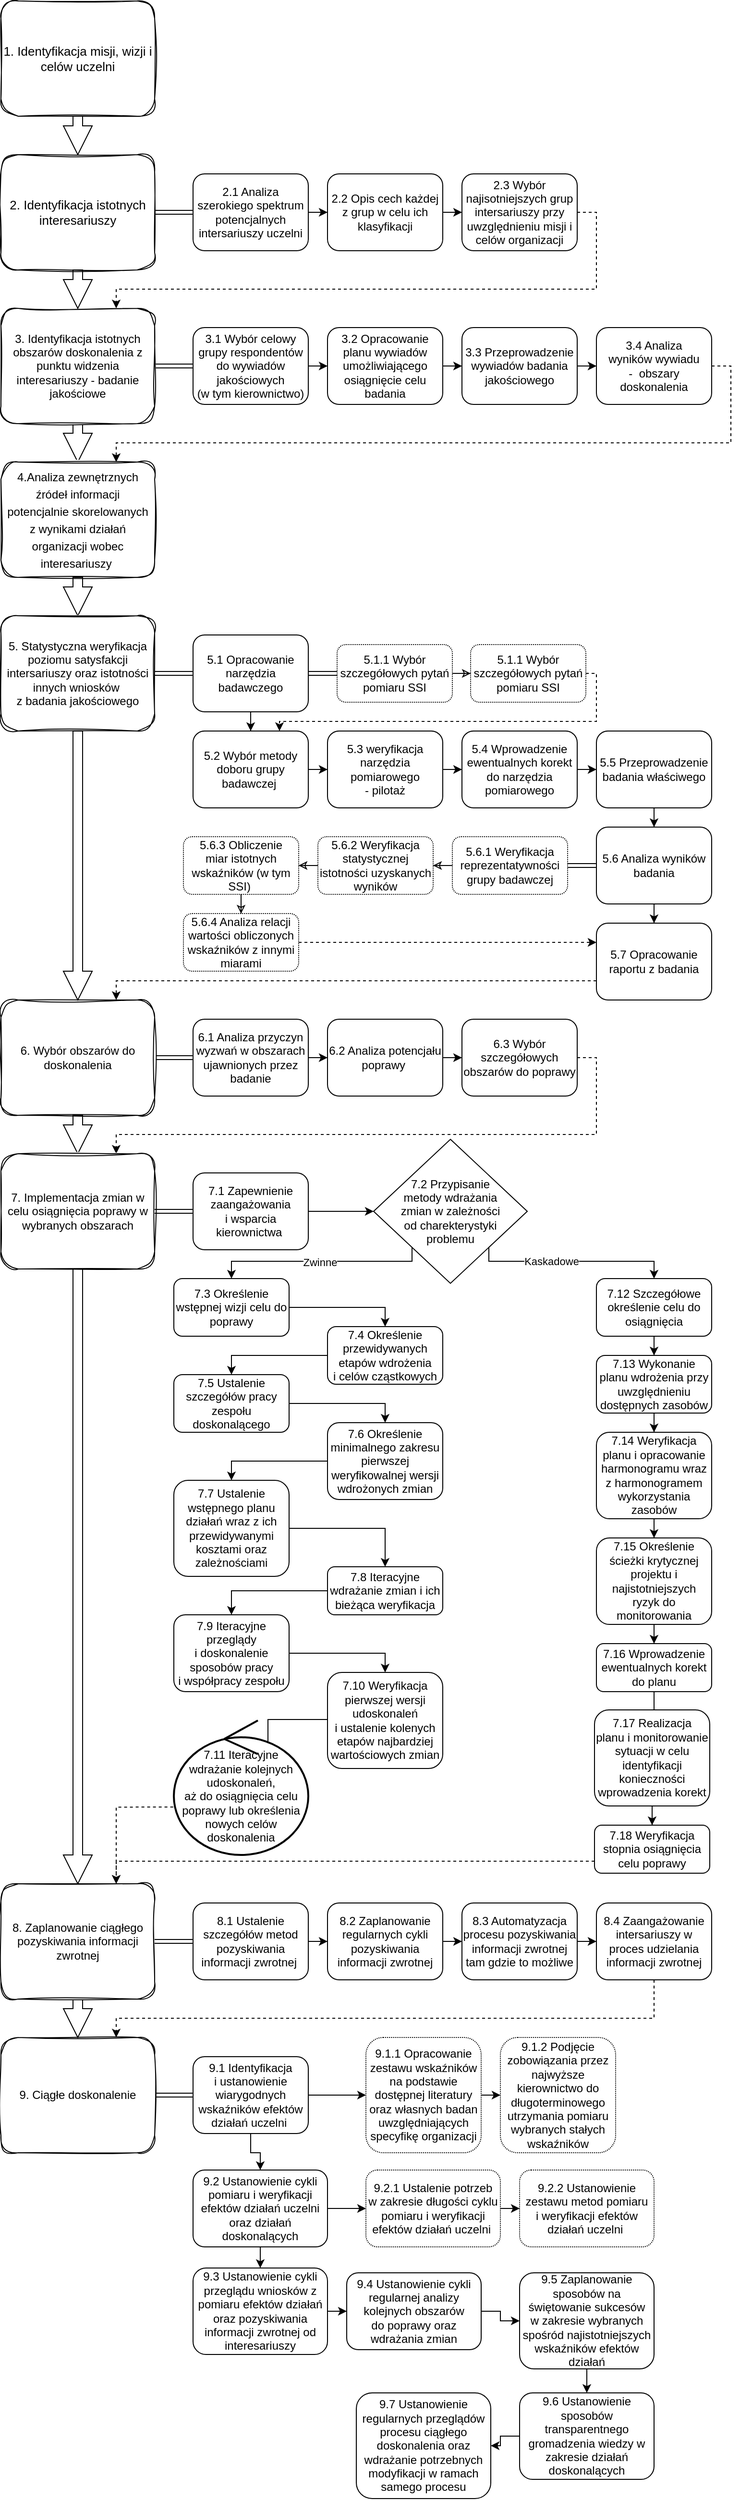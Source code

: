 <mxfile version="24.0.4" type="device">
  <diagram name="Strona-1" id="ZPURoTI-YACidWWffcV0">
    <mxGraphModel dx="1374" dy="859" grid="1" gridSize="10" guides="1" tooltips="1" connect="1" arrows="1" fold="1" page="1" pageScale="1" pageWidth="827" pageHeight="1169" math="0" shadow="0">
      <root>
        <mxCell id="0" />
        <mxCell id="1" parent="0" />
        <mxCell id="SLQnQ5sDmMqCRToJFb2x-1" value="1. Identyfikacja misji, wizji i celów uczelni" style="rounded=1;whiteSpace=wrap;html=1;fontSize=13;sketch=1;curveFitting=1;jiggle=2;" parent="1" vertex="1">
          <mxGeometry x="40" width="160" height="120" as="geometry" />
        </mxCell>
        <mxCell id="lhQeCGYUJxPM1-3rOEWA-21" value="" style="edgeStyle=orthogonalEdgeStyle;rounded=0;orthogonalLoop=1;jettySize=auto;html=1;shape=link;" edge="1" parent="1" source="YzgCYqUCURwKcO3qDLiV-18" target="YzgCYqUCURwKcO3qDLiV-34">
          <mxGeometry relative="1" as="geometry" />
        </mxCell>
        <mxCell id="lhQeCGYUJxPM1-3rOEWA-22" value="" style="edgeStyle=orthogonalEdgeStyle;rounded=0;orthogonalLoop=1;jettySize=auto;html=1;shape=arrow;" edge="1" parent="1" source="YzgCYqUCURwKcO3qDLiV-18" target="YzgCYqUCURwKcO3qDLiV-24">
          <mxGeometry relative="1" as="geometry" />
        </mxCell>
        <mxCell id="YzgCYqUCURwKcO3qDLiV-18" value="&lt;font style=&quot;font-size: 12px;&quot;&gt;6. Wybór obszarów do doskonalenia&lt;/font&gt;" style="rounded=1;whiteSpace=wrap;html=1;sketch=1;curveFitting=1;jiggle=2;" parent="1" vertex="1">
          <mxGeometry x="40" y="1040" width="160" height="120" as="geometry" />
        </mxCell>
        <mxCell id="lhQeCGYUJxPM1-3rOEWA-1" style="edgeStyle=orthogonalEdgeStyle;rounded=0;orthogonalLoop=1;jettySize=auto;html=1;entryX=0;entryY=0.5;entryDx=0;entryDy=0;shape=link;" edge="1" parent="1" source="iZXRrfKID2UvS0r0eVAW-1" target="iZXRrfKID2UvS0r0eVAW-5">
          <mxGeometry relative="1" as="geometry" />
        </mxCell>
        <mxCell id="lhQeCGYUJxPM1-3rOEWA-2" value="" style="edgeStyle=orthogonalEdgeStyle;rounded=0;orthogonalLoop=1;jettySize=auto;html=1;shape=arrow;" edge="1" parent="1" source="iZXRrfKID2UvS0r0eVAW-1" target="iZXRrfKID2UvS0r0eVAW-3">
          <mxGeometry relative="1" as="geometry" />
        </mxCell>
        <mxCell id="iZXRrfKID2UvS0r0eVAW-1" value="&lt;font style=&quot;font-size: 13px;&quot;&gt;2. Identyfikacja istotnych interesariuszy&lt;/font&gt;" style="rounded=1;whiteSpace=wrap;html=1;fontSize=13;sketch=1;curveFitting=1;jiggle=2;" parent="1" vertex="1">
          <mxGeometry x="40" y="160" width="160" height="120" as="geometry" />
        </mxCell>
        <mxCell id="iZXRrfKID2UvS0r0eVAW-9" value="" style="edgeStyle=orthogonalEdgeStyle;rounded=0;orthogonalLoop=1;jettySize=auto;html=1;" parent="1" source="iZXRrfKID2UvS0r0eVAW-2" target="iZXRrfKID2UvS0r0eVAW-8" edge="1">
          <mxGeometry relative="1" as="geometry" />
        </mxCell>
        <mxCell id="lhQeCGYUJxPM1-3rOEWA-11" value="" style="edgeStyle=orthogonalEdgeStyle;rounded=0;orthogonalLoop=1;jettySize=auto;html=1;shape=link;" edge="1" parent="1" source="iZXRrfKID2UvS0r0eVAW-2" target="YzgCYqUCURwKcO3qDLiV-1">
          <mxGeometry relative="1" as="geometry" />
        </mxCell>
        <mxCell id="iZXRrfKID2UvS0r0eVAW-2" value="5.1 Opracowanie narzędzia badawczego" style="rounded=1;whiteSpace=wrap;html=1;" parent="1" vertex="1">
          <mxGeometry x="240" y="660" width="120" height="80" as="geometry" />
        </mxCell>
        <mxCell id="lhQeCGYUJxPM1-3rOEWA-6" value="" style="edgeStyle=orthogonalEdgeStyle;rounded=0;orthogonalLoop=1;jettySize=auto;html=1;shape=arrow;" edge="1" parent="1" source="iZXRrfKID2UvS0r0eVAW-3" target="SLQnQ5sDmMqCRToJFb2x-2">
          <mxGeometry relative="1" as="geometry" />
        </mxCell>
        <mxCell id="lhQeCGYUJxPM1-3rOEWA-7" value="" style="edgeStyle=orthogonalEdgeStyle;rounded=0;orthogonalLoop=1;jettySize=auto;html=1;shape=link;" edge="1" parent="1" source="iZXRrfKID2UvS0r0eVAW-3" target="iZXRrfKID2UvS0r0eVAW-4">
          <mxGeometry relative="1" as="geometry" />
        </mxCell>
        <mxCell id="iZXRrfKID2UvS0r0eVAW-3" value="3. Identyfikacja istotnych obszarów doskonalenia z punktu widzenia interesariuszy - badanie jakościowe" style="rounded=1;whiteSpace=wrap;html=1;sketch=1;curveFitting=1;jiggle=2;" parent="1" vertex="1">
          <mxGeometry x="40" y="320" width="160" height="120" as="geometry" />
        </mxCell>
        <mxCell id="iZXRrfKID2UvS0r0eVAW-13" value="" style="edgeStyle=orthogonalEdgeStyle;rounded=0;orthogonalLoop=1;jettySize=auto;html=1;" parent="1" source="iZXRrfKID2UvS0r0eVAW-4" target="iZXRrfKID2UvS0r0eVAW-12" edge="1">
          <mxGeometry relative="1" as="geometry" />
        </mxCell>
        <mxCell id="iZXRrfKID2UvS0r0eVAW-4" value="3.1 Wybór celowy grupy respondentów do wywiadów jakościowych&lt;br&gt;(w tym kierownictwo)" style="rounded=1;whiteSpace=wrap;html=1;" parent="1" vertex="1">
          <mxGeometry x="240" y="340" width="120" height="80" as="geometry" />
        </mxCell>
        <mxCell id="iZXRrfKID2UvS0r0eVAW-7" value="" style="edgeStyle=orthogonalEdgeStyle;rounded=0;orthogonalLoop=1;jettySize=auto;html=1;" parent="1" source="iZXRrfKID2UvS0r0eVAW-5" target="iZXRrfKID2UvS0r0eVAW-6" edge="1">
          <mxGeometry relative="1" as="geometry" />
        </mxCell>
        <mxCell id="iZXRrfKID2UvS0r0eVAW-5" value="2.1 Analiza szerokiego spektrum potencjalnych intersariuszy uczelni" style="rounded=1;whiteSpace=wrap;html=1;" parent="1" vertex="1">
          <mxGeometry x="240" y="180" width="120" height="80" as="geometry" />
        </mxCell>
        <mxCell id="iZXRrfKID2UvS0r0eVAW-11" value="" style="edgeStyle=orthogonalEdgeStyle;rounded=0;orthogonalLoop=1;jettySize=auto;html=1;" parent="1" source="iZXRrfKID2UvS0r0eVAW-6" target="iZXRrfKID2UvS0r0eVAW-10" edge="1">
          <mxGeometry relative="1" as="geometry" />
        </mxCell>
        <mxCell id="iZXRrfKID2UvS0r0eVAW-6" value="2.2 Opis cech każdej z grup w celu ich klasyfikacji" style="whiteSpace=wrap;html=1;rounded=1;" parent="1" vertex="1">
          <mxGeometry x="380" y="180" width="120" height="80" as="geometry" />
        </mxCell>
        <mxCell id="iZXRrfKID2UvS0r0eVAW-19" value="" style="edgeStyle=orthogonalEdgeStyle;rounded=0;orthogonalLoop=1;jettySize=auto;html=1;" parent="1" source="iZXRrfKID2UvS0r0eVAW-8" target="iZXRrfKID2UvS0r0eVAW-18" edge="1">
          <mxGeometry relative="1" as="geometry" />
        </mxCell>
        <mxCell id="iZXRrfKID2UvS0r0eVAW-8" value="5.2 Wybór metody doboru grupy badawczej&amp;nbsp;" style="whiteSpace=wrap;html=1;rounded=1;" parent="1" vertex="1">
          <mxGeometry x="240" y="760" width="120" height="80" as="geometry" />
        </mxCell>
        <mxCell id="lhQeCGYUJxPM1-3rOEWA-8" style="edgeStyle=orthogonalEdgeStyle;rounded=0;orthogonalLoop=1;jettySize=auto;html=1;exitX=1;exitY=0.5;exitDx=0;exitDy=0;entryX=0.75;entryY=0;entryDx=0;entryDy=0;dashed=1;" edge="1" parent="1" source="iZXRrfKID2UvS0r0eVAW-10" target="iZXRrfKID2UvS0r0eVAW-3">
          <mxGeometry relative="1" as="geometry">
            <Array as="points">
              <mxPoint x="660" y="220" />
              <mxPoint x="660" y="300" />
              <mxPoint x="160" y="300" />
            </Array>
          </mxGeometry>
        </mxCell>
        <mxCell id="iZXRrfKID2UvS0r0eVAW-10" value="2.3 Wybór najisotniejszych grup intersariuszy przy uwzględnieniu misji i celów organizacji" style="whiteSpace=wrap;html=1;rounded=1;" parent="1" vertex="1">
          <mxGeometry x="520" y="180" width="120" height="80" as="geometry" />
        </mxCell>
        <mxCell id="iZXRrfKID2UvS0r0eVAW-15" value="" style="edgeStyle=orthogonalEdgeStyle;rounded=0;orthogonalLoop=1;jettySize=auto;html=1;" parent="1" source="iZXRrfKID2UvS0r0eVAW-12" target="iZXRrfKID2UvS0r0eVAW-14" edge="1">
          <mxGeometry relative="1" as="geometry" />
        </mxCell>
        <mxCell id="iZXRrfKID2UvS0r0eVAW-12" value="3.2 Opracowanie planu wywiadów umożliwiającego osiągnięcie celu badania" style="rounded=1;whiteSpace=wrap;html=1;" parent="1" vertex="1">
          <mxGeometry x="380" y="340" width="120" height="80" as="geometry" />
        </mxCell>
        <mxCell id="iZXRrfKID2UvS0r0eVAW-17" value="" style="edgeStyle=orthogonalEdgeStyle;rounded=0;orthogonalLoop=1;jettySize=auto;html=1;" parent="1" source="iZXRrfKID2UvS0r0eVAW-14" target="iZXRrfKID2UvS0r0eVAW-16" edge="1">
          <mxGeometry relative="1" as="geometry" />
        </mxCell>
        <mxCell id="iZXRrfKID2UvS0r0eVAW-14" value="3.3 Przeprowadzenie wywiadów badania jakościowego" style="rounded=1;whiteSpace=wrap;html=1;" parent="1" vertex="1">
          <mxGeometry x="520" y="340" width="120" height="80" as="geometry" />
        </mxCell>
        <mxCell id="lhQeCGYUJxPM1-3rOEWA-9" style="edgeStyle=orthogonalEdgeStyle;rounded=0;orthogonalLoop=1;jettySize=auto;html=1;exitX=1;exitY=0.5;exitDx=0;exitDy=0;entryX=0.75;entryY=0;entryDx=0;entryDy=0;dashed=1;" edge="1" parent="1" source="iZXRrfKID2UvS0r0eVAW-16" target="SLQnQ5sDmMqCRToJFb2x-2">
          <mxGeometry relative="1" as="geometry">
            <Array as="points">
              <mxPoint x="800" y="380" />
              <mxPoint x="800" y="460" />
              <mxPoint x="160" y="460" />
            </Array>
          </mxGeometry>
        </mxCell>
        <mxCell id="iZXRrfKID2UvS0r0eVAW-16" value="3.4 Analiza &lt;br&gt;wyników wywiadu&lt;br&gt;-&amp;nbsp; obszary doskonalenia" style="rounded=1;whiteSpace=wrap;html=1;" parent="1" vertex="1">
          <mxGeometry x="660" y="340" width="120" height="80" as="geometry" />
        </mxCell>
        <mxCell id="iZXRrfKID2UvS0r0eVAW-21" value="" style="edgeStyle=orthogonalEdgeStyle;rounded=0;orthogonalLoop=1;jettySize=auto;html=1;" parent="1" source="iZXRrfKID2UvS0r0eVAW-18" target="iZXRrfKID2UvS0r0eVAW-20" edge="1">
          <mxGeometry relative="1" as="geometry" />
        </mxCell>
        <mxCell id="iZXRrfKID2UvS0r0eVAW-18" value="5.3 weryfikacja narzędzia pomiarowego&lt;br&gt;- pilotaż" style="whiteSpace=wrap;html=1;rounded=1;" parent="1" vertex="1">
          <mxGeometry x="380" y="760" width="120" height="80" as="geometry" />
        </mxCell>
        <mxCell id="iZXRrfKID2UvS0r0eVAW-23" value="" style="edgeStyle=orthogonalEdgeStyle;rounded=0;orthogonalLoop=1;jettySize=auto;html=1;" parent="1" source="iZXRrfKID2UvS0r0eVAW-20" target="iZXRrfKID2UvS0r0eVAW-22" edge="1">
          <mxGeometry relative="1" as="geometry" />
        </mxCell>
        <mxCell id="iZXRrfKID2UvS0r0eVAW-20" value="5.4 Wprowadzenie ewentualnych korekt do narzędzia pomiarowego" style="whiteSpace=wrap;html=1;rounded=1;" parent="1" vertex="1">
          <mxGeometry x="520" y="760" width="120" height="80" as="geometry" />
        </mxCell>
        <mxCell id="lhQeCGYUJxPM1-3rOEWA-14" value="" style="edgeStyle=orthogonalEdgeStyle;rounded=0;orthogonalLoop=1;jettySize=auto;html=1;" edge="1" parent="1" source="iZXRrfKID2UvS0r0eVAW-22" target="iZXRrfKID2UvS0r0eVAW-26">
          <mxGeometry relative="1" as="geometry" />
        </mxCell>
        <mxCell id="iZXRrfKID2UvS0r0eVAW-22" value="5.5 Przeprowadzenie badania właściwego" style="whiteSpace=wrap;html=1;rounded=1;" parent="1" vertex="1">
          <mxGeometry x="660" y="760" width="120" height="80" as="geometry" />
        </mxCell>
        <mxCell id="lhQeCGYUJxPM1-3rOEWA-15" value="" style="edgeStyle=orthogonalEdgeStyle;rounded=0;orthogonalLoop=1;jettySize=auto;html=1;" edge="1" parent="1" source="iZXRrfKID2UvS0r0eVAW-26" target="YzgCYqUCURwKcO3qDLiV-7">
          <mxGeometry relative="1" as="geometry" />
        </mxCell>
        <mxCell id="lhQeCGYUJxPM1-3rOEWA-20" value="" style="edgeStyle=orthogonalEdgeStyle;rounded=0;orthogonalLoop=1;jettySize=auto;html=1;shape=link;" edge="1" parent="1" source="iZXRrfKID2UvS0r0eVAW-26" target="YzgCYqUCURwKcO3qDLiV-9">
          <mxGeometry relative="1" as="geometry" />
        </mxCell>
        <mxCell id="iZXRrfKID2UvS0r0eVAW-26" value="5.6 Analiza wyników badania" style="whiteSpace=wrap;html=1;rounded=1;" parent="1" vertex="1">
          <mxGeometry x="660" y="860" width="120" height="80" as="geometry" />
        </mxCell>
        <mxCell id="lhQeCGYUJxPM1-3rOEWA-5" value="" style="edgeStyle=orthogonalEdgeStyle;rounded=0;orthogonalLoop=1;jettySize=auto;html=1;shape=arrow;" edge="1" parent="1" source="SLQnQ5sDmMqCRToJFb2x-1" target="iZXRrfKID2UvS0r0eVAW-1">
          <mxGeometry relative="1" as="geometry" />
        </mxCell>
        <mxCell id="lhQeCGYUJxPM1-3rOEWA-10" value="" style="edgeStyle=orthogonalEdgeStyle;rounded=0;orthogonalLoop=1;jettySize=auto;html=1;shape=arrow;" edge="1" parent="1" source="SLQnQ5sDmMqCRToJFb2x-2" target="SLQnQ5sDmMqCRToJFb2x-3">
          <mxGeometry relative="1" as="geometry" />
        </mxCell>
        <mxCell id="SLQnQ5sDmMqCRToJFb2x-2" value="&lt;font style=&quot;font-size: 12px;&quot;&gt;4.&lt;span style=&quot;line-height: 150%; font-family: Arial, sans-serif;&quot;&gt;Analiza zewnętrznych źródeł informacji&lt;br&gt;potencjalnie skorelowanych&lt;br&gt;z wynikami działań organizacji wobec interesariuszy&lt;/span&gt;&amp;nbsp;&lt;/font&gt;" style="rounded=1;whiteSpace=wrap;html=1;sketch=1;curveFitting=1;jiggle=2;" parent="1" vertex="1">
          <mxGeometry x="40" y="480" width="160" height="120" as="geometry" />
        </mxCell>
        <mxCell id="lhQeCGYUJxPM1-3rOEWA-12" value="" style="edgeStyle=orthogonalEdgeStyle;rounded=0;orthogonalLoop=1;jettySize=auto;html=1;shape=link;" edge="1" parent="1" source="SLQnQ5sDmMqCRToJFb2x-3" target="iZXRrfKID2UvS0r0eVAW-2">
          <mxGeometry relative="1" as="geometry" />
        </mxCell>
        <mxCell id="lhQeCGYUJxPM1-3rOEWA-16" style="edgeStyle=orthogonalEdgeStyle;rounded=0;orthogonalLoop=1;jettySize=auto;html=1;entryX=0.5;entryY=0;entryDx=0;entryDy=0;shape=arrow;" edge="1" parent="1" source="SLQnQ5sDmMqCRToJFb2x-3" target="YzgCYqUCURwKcO3qDLiV-18">
          <mxGeometry relative="1" as="geometry" />
        </mxCell>
        <mxCell id="SLQnQ5sDmMqCRToJFb2x-3" value="&lt;font style=&quot;font-size: 12px;&quot;&gt;5. Statystyczna weryfikacja poziomu satysfakcji intersariuszy oraz istotności innych wniosków&amp;nbsp;&lt;br&gt;z badania jakościowego&lt;/font&gt;" style="rounded=1;whiteSpace=wrap;html=1;sketch=1;curveFitting=1;jiggle=2;" parent="1" vertex="1">
          <mxGeometry x="40" y="640" width="160" height="120" as="geometry" />
        </mxCell>
        <mxCell id="YzgCYqUCURwKcO3qDLiV-2" value="" style="edgeStyle=orthogonalEdgeStyle;rounded=0;orthogonalLoop=1;jettySize=auto;html=1;entryX=0;entryY=0.5;entryDx=0;entryDy=0;dashed=1;dashPattern=1 1;endArrow=classic;endFill=0;" parent="1" source="YzgCYqUCURwKcO3qDLiV-1" target="YzgCYqUCURwKcO3qDLiV-3" edge="1">
          <mxGeometry relative="1" as="geometry">
            <mxPoint x="620" y="629" as="targetPoint" />
          </mxGeometry>
        </mxCell>
        <mxCell id="YzgCYqUCURwKcO3qDLiV-1" value="5.1.1 Wybór szczegółowych pytań pomiaru SSI" style="rounded=1;whiteSpace=wrap;html=1;dashed=1;dashPattern=1 1;" parent="1" vertex="1">
          <mxGeometry x="390" y="670" width="120" height="60" as="geometry" />
        </mxCell>
        <mxCell id="lhQeCGYUJxPM1-3rOEWA-13" style="edgeStyle=orthogonalEdgeStyle;rounded=0;orthogonalLoop=1;jettySize=auto;html=1;entryX=0.75;entryY=0;entryDx=0;entryDy=0;dashed=1;" edge="1" parent="1" source="YzgCYqUCURwKcO3qDLiV-3" target="iZXRrfKID2UvS0r0eVAW-8">
          <mxGeometry relative="1" as="geometry">
            <Array as="points">
              <mxPoint x="660" y="700" />
              <mxPoint x="660" y="750" />
              <mxPoint x="330" y="750" />
            </Array>
          </mxGeometry>
        </mxCell>
        <mxCell id="YzgCYqUCURwKcO3qDLiV-3" value="5.1.1 Wybór szczegółowych pytań pomiaru SSI" style="rounded=1;whiteSpace=wrap;html=1;dashed=1;dashPattern=1 1;" parent="1" vertex="1">
          <mxGeometry x="529" y="670" width="120" height="60" as="geometry" />
        </mxCell>
        <mxCell id="lhQeCGYUJxPM1-3rOEWA-17" style="edgeStyle=orthogonalEdgeStyle;rounded=0;orthogonalLoop=1;jettySize=auto;html=1;exitX=0;exitY=0.75;exitDx=0;exitDy=0;dashed=1;entryX=0.75;entryY=0;entryDx=0;entryDy=0;" edge="1" parent="1" source="YzgCYqUCURwKcO3qDLiV-7" target="YzgCYqUCURwKcO3qDLiV-18">
          <mxGeometry relative="1" as="geometry">
            <mxPoint x="150" y="1020" as="targetPoint" />
          </mxGeometry>
        </mxCell>
        <mxCell id="YzgCYqUCURwKcO3qDLiV-7" value="5.7 Opracowanie raportu z badania" style="whiteSpace=wrap;html=1;rounded=1;" parent="1" vertex="1">
          <mxGeometry x="660" y="960" width="120" height="80" as="geometry" />
        </mxCell>
        <mxCell id="YzgCYqUCURwKcO3qDLiV-12" value="" style="edgeStyle=orthogonalEdgeStyle;rounded=0;orthogonalLoop=1;jettySize=auto;html=1;endArrow=classic;endFill=0;" parent="1" source="YzgCYqUCURwKcO3qDLiV-9" target="YzgCYqUCURwKcO3qDLiV-11" edge="1">
          <mxGeometry relative="1" as="geometry" />
        </mxCell>
        <mxCell id="YzgCYqUCURwKcO3qDLiV-9" value="5.6.1 Weryfikacja reprezentatywności grupy badawczej" style="whiteSpace=wrap;html=1;rounded=1;dashed=1;dashPattern=1 1;" parent="1" vertex="1">
          <mxGeometry x="510" y="870" width="120" height="60" as="geometry" />
        </mxCell>
        <mxCell id="YzgCYqUCURwKcO3qDLiV-14" value="" style="edgeStyle=orthogonalEdgeStyle;rounded=0;orthogonalLoop=1;jettySize=auto;html=1;endArrow=classic;endFill=0;" parent="1" source="YzgCYqUCURwKcO3qDLiV-11" target="YzgCYqUCURwKcO3qDLiV-13" edge="1">
          <mxGeometry relative="1" as="geometry" />
        </mxCell>
        <mxCell id="YzgCYqUCURwKcO3qDLiV-11" value="5.6.2 Weryfikacja statystycznej istotności uzyskanych wyników" style="whiteSpace=wrap;html=1;rounded=1;dashed=1;dashPattern=1 1;" parent="1" vertex="1">
          <mxGeometry x="370" y="870" width="120" height="60" as="geometry" />
        </mxCell>
        <mxCell id="YzgCYqUCURwKcO3qDLiV-16" value="" style="edgeStyle=orthogonalEdgeStyle;rounded=0;orthogonalLoop=1;jettySize=auto;html=1;endArrow=classic;endFill=0;" parent="1" source="YzgCYqUCURwKcO3qDLiV-13" target="YzgCYqUCURwKcO3qDLiV-15" edge="1">
          <mxGeometry relative="1" as="geometry" />
        </mxCell>
        <mxCell id="YzgCYqUCURwKcO3qDLiV-13" value="5.6.3 Obliczenie &lt;br&gt;miar istotnych wskaźników (w tym SSI)&amp;nbsp;" style="whiteSpace=wrap;html=1;rounded=1;dashed=1;dashPattern=1 1;" parent="1" vertex="1">
          <mxGeometry x="230" y="870" width="120" height="60" as="geometry" />
        </mxCell>
        <mxCell id="YzgCYqUCURwKcO3qDLiV-17" value="" style="edgeStyle=orthogonalEdgeStyle;rounded=0;orthogonalLoop=1;jettySize=auto;html=1;dashed=1;entryX=0;entryY=0.25;entryDx=0;entryDy=0;" parent="1" source="YzgCYqUCURwKcO3qDLiV-15" target="YzgCYqUCURwKcO3qDLiV-7" edge="1">
          <mxGeometry relative="1" as="geometry" />
        </mxCell>
        <mxCell id="YzgCYqUCURwKcO3qDLiV-15" value="5.6.4 Analiza relacji wartości obliczonych wskaźników z innymi miarami" style="whiteSpace=wrap;html=1;rounded=1;dashed=1;dashPattern=1 1;" parent="1" vertex="1">
          <mxGeometry x="230" y="950" width="120" height="60" as="geometry" />
        </mxCell>
        <mxCell id="YzgCYqUCURwKcO3qDLiV-36" value="" style="edgeStyle=orthogonalEdgeStyle;rounded=0;orthogonalLoop=1;jettySize=auto;html=1;entryX=0.5;entryY=0;entryDx=0;entryDy=0;" parent="1" source="YzgCYqUCURwKcO3qDLiV-19" target="YzgCYqUCURwKcO3qDLiV-35" edge="1">
          <mxGeometry relative="1" as="geometry" />
        </mxCell>
        <mxCell id="YzgCYqUCURwKcO3qDLiV-19" value="7.3 Określenie wstępnej wizji celu do poprawy" style="rounded=1;whiteSpace=wrap;html=1;" parent="1" vertex="1">
          <mxGeometry x="220" y="1330" width="120" height="60" as="geometry" />
        </mxCell>
        <mxCell id="YzgCYqUCURwKcO3qDLiV-23" value="" style="edgeStyle=orthogonalEdgeStyle;rounded=0;orthogonalLoop=1;jettySize=auto;html=1;entryX=0;entryY=0.5;entryDx=0;entryDy=0;" parent="1" source="YzgCYqUCURwKcO3qDLiV-20" target="YzgCYqUCURwKcO3qDLiV-22" edge="1">
          <mxGeometry relative="1" as="geometry" />
        </mxCell>
        <mxCell id="YzgCYqUCURwKcO3qDLiV-20" value="6.2 Analiza potencjału poprawy&amp;nbsp;" style="rounded=1;whiteSpace=wrap;html=1;" parent="1" vertex="1">
          <mxGeometry x="380" y="1060" width="120" height="80" as="geometry" />
        </mxCell>
        <mxCell id="lhQeCGYUJxPM1-3rOEWA-37" style="edgeStyle=orthogonalEdgeStyle;rounded=0;orthogonalLoop=1;jettySize=auto;html=1;exitX=1;exitY=0.5;exitDx=0;exitDy=0;entryX=0.75;entryY=0;entryDx=0;entryDy=0;dashed=1;" edge="1" parent="1" source="YzgCYqUCURwKcO3qDLiV-22" target="YzgCYqUCURwKcO3qDLiV-24">
          <mxGeometry relative="1" as="geometry">
            <Array as="points">
              <mxPoint x="660" y="1100" />
              <mxPoint x="660" y="1180" />
              <mxPoint x="160" y="1180" />
            </Array>
          </mxGeometry>
        </mxCell>
        <mxCell id="YzgCYqUCURwKcO3qDLiV-22" value="6.3 Wybór szczegółowych obszarów do poprawy" style="rounded=1;whiteSpace=wrap;html=1;" parent="1" vertex="1">
          <mxGeometry x="520" y="1060" width="120" height="80" as="geometry" />
        </mxCell>
        <mxCell id="lhQeCGYUJxPM1-3rOEWA-23" value="" style="edgeStyle=orthogonalEdgeStyle;rounded=0;orthogonalLoop=1;jettySize=auto;html=1;shape=link;" edge="1" parent="1" source="YzgCYqUCURwKcO3qDLiV-24" target="YzgCYqUCURwKcO3qDLiV-25">
          <mxGeometry relative="1" as="geometry" />
        </mxCell>
        <mxCell id="lhQeCGYUJxPM1-3rOEWA-28" style="edgeStyle=orthogonalEdgeStyle;rounded=0;orthogonalLoop=1;jettySize=auto;html=1;exitX=0.5;exitY=1;exitDx=0;exitDy=0;entryX=0.5;entryY=0;entryDx=0;entryDy=0;shape=arrow;" edge="1" parent="1" source="YzgCYqUCURwKcO3qDLiV-24" target="YzgCYqUCURwKcO3qDLiV-65">
          <mxGeometry relative="1" as="geometry" />
        </mxCell>
        <mxCell id="YzgCYqUCURwKcO3qDLiV-24" value="7. Implementacja zmian w celu osiągnięcia poprawy w wybranych obszarach" style="rounded=1;whiteSpace=wrap;html=1;sketch=1;curveFitting=1;jiggle=2;" parent="1" vertex="1">
          <mxGeometry x="40" y="1200" width="160" height="120" as="geometry" />
        </mxCell>
        <mxCell id="YzgCYqUCURwKcO3qDLiV-27" value="" style="edgeStyle=orthogonalEdgeStyle;rounded=0;orthogonalLoop=1;jettySize=auto;html=1;entryX=0;entryY=0.5;entryDx=0;entryDy=0;" parent="1" source="YzgCYqUCURwKcO3qDLiV-25" target="YzgCYqUCURwKcO3qDLiV-28" edge="1">
          <mxGeometry relative="1" as="geometry">
            <mxPoint x="380" y="1460" as="targetPoint" />
          </mxGeometry>
        </mxCell>
        <mxCell id="YzgCYqUCURwKcO3qDLiV-25" value="7.1 Zapewnienie zaangażowania&lt;br&gt;i wsparcia kierownictwa&amp;nbsp;" style="rounded=1;whiteSpace=wrap;html=1;" parent="1" vertex="1">
          <mxGeometry x="240" y="1220" width="120" height="80" as="geometry" />
        </mxCell>
        <mxCell id="YzgCYqUCURwKcO3qDLiV-30" style="edgeStyle=orthogonalEdgeStyle;rounded=0;orthogonalLoop=1;jettySize=auto;html=1;exitX=0;exitY=1;exitDx=0;exitDy=0;entryX=0.5;entryY=0;entryDx=0;entryDy=0;" parent="1" source="YzgCYqUCURwKcO3qDLiV-28" target="YzgCYqUCURwKcO3qDLiV-19" edge="1">
          <mxGeometry relative="1" as="geometry">
            <mxPoint x="278" y="1329" as="targetPoint" />
            <Array as="points">
              <mxPoint x="468" y="1312" />
              <mxPoint x="280" y="1312" />
            </Array>
          </mxGeometry>
        </mxCell>
        <mxCell id="YzgCYqUCURwKcO3qDLiV-32" value="Zwinne" style="edgeLabel;html=1;align=center;verticalAlign=middle;resizable=0;points=[];" parent="YzgCYqUCURwKcO3qDLiV-30" vertex="1" connectable="0">
          <mxGeometry x="0.009" y="1" relative="1" as="geometry">
            <mxPoint as="offset" />
          </mxGeometry>
        </mxCell>
        <mxCell id="YzgCYqUCURwKcO3qDLiV-31" style="edgeStyle=orthogonalEdgeStyle;rounded=0;orthogonalLoop=1;jettySize=auto;html=1;exitX=1;exitY=1;exitDx=0;exitDy=0;entryX=0.5;entryY=0;entryDx=0;entryDy=0;" parent="1" source="YzgCYqUCURwKcO3qDLiV-28" target="YzgCYqUCURwKcO3qDLiV-52" edge="1">
          <mxGeometry relative="1" as="geometry">
            <mxPoint x="718" y="1329" as="targetPoint" />
            <Array as="points">
              <mxPoint x="548" y="1312" />
              <mxPoint x="720" y="1312" />
            </Array>
          </mxGeometry>
        </mxCell>
        <mxCell id="YzgCYqUCURwKcO3qDLiV-33" value="Kaskadowe" style="edgeLabel;html=1;align=center;verticalAlign=middle;resizable=0;points=[];" parent="YzgCYqUCURwKcO3qDLiV-31" vertex="1" connectable="0">
          <mxGeometry x="-0.228" relative="1" as="geometry">
            <mxPoint as="offset" />
          </mxGeometry>
        </mxCell>
        <mxCell id="YzgCYqUCURwKcO3qDLiV-28" value="7.2 Przypisanie &lt;br&gt;metody wdrażania &lt;br&gt;zmian w zależności &lt;br&gt;od charekterystyki &lt;br&gt;problemu" style="rhombus;whiteSpace=wrap;html=1;" parent="1" vertex="1">
          <mxGeometry x="428" y="1185" width="160" height="150" as="geometry" />
        </mxCell>
        <mxCell id="YzgCYqUCURwKcO3qDLiV-66" value="" style="edgeStyle=orthogonalEdgeStyle;rounded=0;orthogonalLoop=1;jettySize=auto;html=1;entryX=0;entryY=0.5;entryDx=0;entryDy=0;" parent="1" source="YzgCYqUCURwKcO3qDLiV-34" target="YzgCYqUCURwKcO3qDLiV-20" edge="1">
          <mxGeometry relative="1" as="geometry" />
        </mxCell>
        <mxCell id="YzgCYqUCURwKcO3qDLiV-34" value="6.1 Analiza przyczyn wyzwań w obszarach ujawnionych przez badanie" style="rounded=1;whiteSpace=wrap;html=1;" parent="1" vertex="1">
          <mxGeometry x="240" y="1060" width="120" height="80" as="geometry" />
        </mxCell>
        <mxCell id="YzgCYqUCURwKcO3qDLiV-38" value="" style="edgeStyle=orthogonalEdgeStyle;rounded=0;orthogonalLoop=1;jettySize=auto;html=1;entryX=0.5;entryY=0;entryDx=0;entryDy=0;" parent="1" source="YzgCYqUCURwKcO3qDLiV-35" target="YzgCYqUCURwKcO3qDLiV-37" edge="1">
          <mxGeometry relative="1" as="geometry" />
        </mxCell>
        <mxCell id="YzgCYqUCURwKcO3qDLiV-35" value="7.4 Określenie przewidywanych etapów wdrożenia &lt;br&gt;i celów cząstkowych" style="rounded=1;whiteSpace=wrap;html=1;" parent="1" vertex="1">
          <mxGeometry x="380" y="1380" width="120" height="60" as="geometry" />
        </mxCell>
        <mxCell id="YzgCYqUCURwKcO3qDLiV-40" value="" style="edgeStyle=orthogonalEdgeStyle;rounded=0;orthogonalLoop=1;jettySize=auto;html=1;exitX=1;exitY=0.5;exitDx=0;exitDy=0;entryX=0.5;entryY=0;entryDx=0;entryDy=0;" parent="1" source="YzgCYqUCURwKcO3qDLiV-37" target="YzgCYqUCURwKcO3qDLiV-39" edge="1">
          <mxGeometry relative="1" as="geometry" />
        </mxCell>
        <mxCell id="YzgCYqUCURwKcO3qDLiV-37" value="7.5 Ustalenie szczegółów pracy zespołu doskonalącego" style="rounded=1;whiteSpace=wrap;html=1;" parent="1" vertex="1">
          <mxGeometry x="220" y="1430" width="120" height="60" as="geometry" />
        </mxCell>
        <mxCell id="YzgCYqUCURwKcO3qDLiV-42" value="" style="edgeStyle=orthogonalEdgeStyle;rounded=0;orthogonalLoop=1;jettySize=auto;html=1;entryX=0.5;entryY=0;entryDx=0;entryDy=0;" parent="1" source="YzgCYqUCURwKcO3qDLiV-39" target="YzgCYqUCURwKcO3qDLiV-41" edge="1">
          <mxGeometry relative="1" as="geometry" />
        </mxCell>
        <mxCell id="YzgCYqUCURwKcO3qDLiV-39" value="7.6 Określenie minimalnego zakresu pierwszej weryfikowalnej wersji wdrożonych zmian" style="rounded=1;whiteSpace=wrap;html=1;" parent="1" vertex="1">
          <mxGeometry x="380" y="1480" width="120" height="80" as="geometry" />
        </mxCell>
        <mxCell id="YzgCYqUCURwKcO3qDLiV-44" value="" style="edgeStyle=orthogonalEdgeStyle;rounded=0;orthogonalLoop=1;jettySize=auto;html=1;entryX=0.5;entryY=0;entryDx=0;entryDy=0;" parent="1" source="YzgCYqUCURwKcO3qDLiV-41" target="YzgCYqUCURwKcO3qDLiV-43" edge="1">
          <mxGeometry relative="1" as="geometry" />
        </mxCell>
        <mxCell id="YzgCYqUCURwKcO3qDLiV-41" value="7.7 Ustalenie wstępnego planu działań wraz z ich przewidywanymi kosztami oraz zależnościami" style="rounded=1;whiteSpace=wrap;html=1;" parent="1" vertex="1">
          <mxGeometry x="220" y="1540" width="120" height="100" as="geometry" />
        </mxCell>
        <mxCell id="YzgCYqUCURwKcO3qDLiV-46" value="" style="edgeStyle=orthogonalEdgeStyle;rounded=0;orthogonalLoop=1;jettySize=auto;html=1;entryX=0.5;entryY=0;entryDx=0;entryDy=0;" parent="1" source="YzgCYqUCURwKcO3qDLiV-43" target="YzgCYqUCURwKcO3qDLiV-45" edge="1">
          <mxGeometry relative="1" as="geometry" />
        </mxCell>
        <mxCell id="YzgCYqUCURwKcO3qDLiV-43" value="7.8 Iteracyjne wdrażanie zmian i ich bieżąca weryfikacja" style="rounded=1;whiteSpace=wrap;html=1;" parent="1" vertex="1">
          <mxGeometry x="380" y="1630" width="120" height="50" as="geometry" />
        </mxCell>
        <mxCell id="YzgCYqUCURwKcO3qDLiV-48" value="" style="edgeStyle=orthogonalEdgeStyle;rounded=0;orthogonalLoop=1;jettySize=auto;html=1;entryX=0.5;entryY=0;entryDx=0;entryDy=0;" parent="1" source="YzgCYqUCURwKcO3qDLiV-45" target="YzgCYqUCURwKcO3qDLiV-47" edge="1">
          <mxGeometry relative="1" as="geometry" />
        </mxCell>
        <mxCell id="YzgCYqUCURwKcO3qDLiV-45" value="7.9 Iteracyjne przeglądy &lt;br&gt;i doskonalenie sposobów pracy &lt;br&gt;i współpracy zespołu" style="rounded=1;whiteSpace=wrap;html=1;" parent="1" vertex="1">
          <mxGeometry x="220" y="1680" width="120" height="80" as="geometry" />
        </mxCell>
        <mxCell id="YzgCYqUCURwKcO3qDLiV-50" value="" style="edgeStyle=orthogonalEdgeStyle;rounded=0;orthogonalLoop=1;jettySize=auto;html=1;entryX=0.716;entryY=0.184;entryDx=0;entryDy=0;entryPerimeter=0;" parent="1" source="YzgCYqUCURwKcO3qDLiV-47" target="YzgCYqUCURwKcO3qDLiV-51" edge="1">
          <mxGeometry relative="1" as="geometry">
            <mxPoint x="308" y="2099" as="targetPoint" />
            <Array as="points">
              <mxPoint x="318" y="1789" />
              <mxPoint x="318" y="1815" />
            </Array>
          </mxGeometry>
        </mxCell>
        <mxCell id="YzgCYqUCURwKcO3qDLiV-47" value="7.10 Weryfikacja pierwszej wersji udoskonaleń &lt;br&gt;i ustalenie kolenych etapów najbardziej wartościowych zmian" style="rounded=1;whiteSpace=wrap;html=1;" parent="1" vertex="1">
          <mxGeometry x="380" y="1740" width="120" height="100" as="geometry" />
        </mxCell>
        <mxCell id="lhQeCGYUJxPM1-3rOEWA-27" value="" style="edgeStyle=orthogonalEdgeStyle;rounded=0;orthogonalLoop=1;jettySize=auto;html=1;exitX=-0.005;exitY=0.644;exitDx=0;exitDy=0;exitPerimeter=0;entryX=0.75;entryY=0;entryDx=0;entryDy=0;dashed=1;" edge="1" parent="1" source="YzgCYqUCURwKcO3qDLiV-51" target="YzgCYqUCURwKcO3qDLiV-65">
          <mxGeometry relative="1" as="geometry" />
        </mxCell>
        <mxCell id="YzgCYqUCURwKcO3qDLiV-51" value="7.11 Iteracyjne &lt;br&gt;wdrażanie kolejnych udoskonaleń, &lt;br&gt;aż do osiągnięcia celu poprawy lub określenia nowych celów &lt;br&gt;doskonalenia" style="ellipse;shape=umlControl;whiteSpace=wrap;html=1;strokeWidth=2;" parent="1" vertex="1">
          <mxGeometry x="220" y="1790" width="140" height="140" as="geometry" />
        </mxCell>
        <mxCell id="YzgCYqUCURwKcO3qDLiV-54" value="" style="edgeStyle=orthogonalEdgeStyle;rounded=0;orthogonalLoop=1;jettySize=auto;html=1;" parent="1" source="YzgCYqUCURwKcO3qDLiV-52" target="YzgCYqUCURwKcO3qDLiV-53" edge="1">
          <mxGeometry relative="1" as="geometry" />
        </mxCell>
        <mxCell id="YzgCYqUCURwKcO3qDLiV-52" value="7.12 Szczegółowe określenie celu do osiągnięcia" style="rounded=1;whiteSpace=wrap;html=1;" parent="1" vertex="1">
          <mxGeometry x="660" y="1330" width="120" height="60" as="geometry" />
        </mxCell>
        <mxCell id="YzgCYqUCURwKcO3qDLiV-56" value="" style="edgeStyle=orthogonalEdgeStyle;rounded=0;orthogonalLoop=1;jettySize=auto;html=1;" parent="1" source="YzgCYqUCURwKcO3qDLiV-53" target="YzgCYqUCURwKcO3qDLiV-55" edge="1">
          <mxGeometry relative="1" as="geometry" />
        </mxCell>
        <mxCell id="YzgCYqUCURwKcO3qDLiV-53" value="7.13 Wykonanie planu wdrożenia przy uwzględnieniu dostępnych zasobów" style="rounded=1;whiteSpace=wrap;html=1;" parent="1" vertex="1">
          <mxGeometry x="660" y="1410" width="120" height="60" as="geometry" />
        </mxCell>
        <mxCell id="YzgCYqUCURwKcO3qDLiV-58" value="" style="edgeStyle=orthogonalEdgeStyle;rounded=0;orthogonalLoop=1;jettySize=auto;html=1;" parent="1" source="YzgCYqUCURwKcO3qDLiV-55" target="YzgCYqUCURwKcO3qDLiV-57" edge="1">
          <mxGeometry relative="1" as="geometry" />
        </mxCell>
        <mxCell id="YzgCYqUCURwKcO3qDLiV-55" value="7.14 Weryfikacja planu i opracowanie harmonogramu wraz z harmonogramem wykorzystania zasobów" style="rounded=1;whiteSpace=wrap;html=1;" parent="1" vertex="1">
          <mxGeometry x="660" y="1490" width="120" height="90" as="geometry" />
        </mxCell>
        <mxCell id="YzgCYqUCURwKcO3qDLiV-60" value="" style="edgeStyle=orthogonalEdgeStyle;rounded=0;orthogonalLoop=1;jettySize=auto;html=1;" parent="1" source="YzgCYqUCURwKcO3qDLiV-57" target="YzgCYqUCURwKcO3qDLiV-59" edge="1">
          <mxGeometry relative="1" as="geometry" />
        </mxCell>
        <mxCell id="YzgCYqUCURwKcO3qDLiV-57" value="7.15 Określenie ścieżki krytycznej projektu i najistotniejszych ryzyk do monitorowania" style="rounded=1;whiteSpace=wrap;html=1;" parent="1" vertex="1">
          <mxGeometry x="660" y="1600" width="120" height="90" as="geometry" />
        </mxCell>
        <mxCell id="YzgCYqUCURwKcO3qDLiV-62" value="" style="edgeStyle=orthogonalEdgeStyle;rounded=0;orthogonalLoop=1;jettySize=auto;html=1;" parent="1" source="YzgCYqUCURwKcO3qDLiV-59" target="YzgCYqUCURwKcO3qDLiV-61" edge="1">
          <mxGeometry relative="1" as="geometry" />
        </mxCell>
        <mxCell id="YzgCYqUCURwKcO3qDLiV-59" value="7.16 Wprowadzenie ewentualnych korekt do planu" style="rounded=1;whiteSpace=wrap;html=1;" parent="1" vertex="1">
          <mxGeometry x="660" y="1710" width="120" height="50" as="geometry" />
        </mxCell>
        <mxCell id="YzgCYqUCURwKcO3qDLiV-64" value="" style="edgeStyle=orthogonalEdgeStyle;rounded=0;orthogonalLoop=1;jettySize=auto;html=1;" parent="1" source="YzgCYqUCURwKcO3qDLiV-61" target="YzgCYqUCURwKcO3qDLiV-63" edge="1">
          <mxGeometry relative="1" as="geometry" />
        </mxCell>
        <mxCell id="YzgCYqUCURwKcO3qDLiV-61" value="7.17 Realizacja &lt;br&gt;planu i monitorowanie sytuacji w celu identyfikacji konieczności wprowadzenia korekt" style="rounded=1;whiteSpace=wrap;html=1;" parent="1" vertex="1">
          <mxGeometry x="658" y="1779" width="120" height="100" as="geometry" />
        </mxCell>
        <mxCell id="lhQeCGYUJxPM1-3rOEWA-24" style="edgeStyle=orthogonalEdgeStyle;rounded=0;orthogonalLoop=1;jettySize=auto;html=1;exitX=0;exitY=0.75;exitDx=0;exitDy=0;entryX=0.75;entryY=0;entryDx=0;entryDy=0;dashed=1;" edge="1" parent="1" source="YzgCYqUCURwKcO3qDLiV-63" target="YzgCYqUCURwKcO3qDLiV-65">
          <mxGeometry relative="1" as="geometry" />
        </mxCell>
        <mxCell id="YzgCYqUCURwKcO3qDLiV-63" value="7.18 Weryfikacja stopnia osiągnięcia celu poprawy" style="rounded=1;whiteSpace=wrap;html=1;" parent="1" vertex="1">
          <mxGeometry x="658" y="1899" width="120" height="50" as="geometry" />
        </mxCell>
        <mxCell id="lhQeCGYUJxPM1-3rOEWA-29" value="" style="edgeStyle=orthogonalEdgeStyle;rounded=0;orthogonalLoop=1;jettySize=auto;html=1;shape=link;" edge="1" parent="1" source="YzgCYqUCURwKcO3qDLiV-65" target="YzgCYqUCURwKcO3qDLiV-67">
          <mxGeometry relative="1" as="geometry" />
        </mxCell>
        <mxCell id="lhQeCGYUJxPM1-3rOEWA-34" value="" style="edgeStyle=orthogonalEdgeStyle;rounded=0;orthogonalLoop=1;jettySize=auto;html=1;shape=arrow;" edge="1" parent="1" source="YzgCYqUCURwKcO3qDLiV-65" target="YzgCYqUCURwKcO3qDLiV-74">
          <mxGeometry relative="1" as="geometry" />
        </mxCell>
        <mxCell id="YzgCYqUCURwKcO3qDLiV-65" value="8. Zaplanowanie ciągłego pozyskiwania informacji zwrotnej" style="rounded=1;whiteSpace=wrap;html=1;sketch=1;curveFitting=1;jiggle=2;" parent="1" vertex="1">
          <mxGeometry x="40" y="1960" width="160" height="120" as="geometry" />
        </mxCell>
        <mxCell id="YzgCYqUCURwKcO3qDLiV-69" value="" style="edgeStyle=orthogonalEdgeStyle;rounded=0;orthogonalLoop=1;jettySize=auto;html=1;" parent="1" source="YzgCYqUCURwKcO3qDLiV-67" target="YzgCYqUCURwKcO3qDLiV-68" edge="1">
          <mxGeometry relative="1" as="geometry" />
        </mxCell>
        <mxCell id="YzgCYqUCURwKcO3qDLiV-67" value="8.1 Ustalenie szczegółów metod pozyskiwania informacji zwrotnej&amp;nbsp;" style="rounded=1;whiteSpace=wrap;html=1;" parent="1" vertex="1">
          <mxGeometry x="240" y="1980" width="120" height="80" as="geometry" />
        </mxCell>
        <mxCell id="YzgCYqUCURwKcO3qDLiV-71" value="" style="edgeStyle=orthogonalEdgeStyle;rounded=0;orthogonalLoop=1;jettySize=auto;html=1;" parent="1" source="YzgCYqUCURwKcO3qDLiV-68" target="YzgCYqUCURwKcO3qDLiV-70" edge="1">
          <mxGeometry relative="1" as="geometry" />
        </mxCell>
        <mxCell id="YzgCYqUCURwKcO3qDLiV-68" value="8.2 Zaplanowanie regularnych cykli pozyskiwania informacji zwrotnej" style="rounded=1;whiteSpace=wrap;html=1;" parent="1" vertex="1">
          <mxGeometry x="380" y="1980" width="120" height="80" as="geometry" />
        </mxCell>
        <mxCell id="YzgCYqUCURwKcO3qDLiV-73" value="" style="edgeStyle=orthogonalEdgeStyle;rounded=0;orthogonalLoop=1;jettySize=auto;html=1;" parent="1" source="YzgCYqUCURwKcO3qDLiV-70" target="YzgCYqUCURwKcO3qDLiV-72" edge="1">
          <mxGeometry relative="1" as="geometry" />
        </mxCell>
        <mxCell id="YzgCYqUCURwKcO3qDLiV-70" value="8.3 Automatyzacja procesu pozyskiwania informacji zwrotnej tam gdzie to możliwe" style="rounded=1;whiteSpace=wrap;html=1;" parent="1" vertex="1">
          <mxGeometry x="520" y="1980" width="120" height="80" as="geometry" />
        </mxCell>
        <mxCell id="lhQeCGYUJxPM1-3rOEWA-33" style="edgeStyle=orthogonalEdgeStyle;rounded=0;orthogonalLoop=1;jettySize=auto;html=1;exitX=0.5;exitY=1;exitDx=0;exitDy=0;entryX=0.75;entryY=0;entryDx=0;entryDy=0;dashed=1;" edge="1" parent="1" source="YzgCYqUCURwKcO3qDLiV-72" target="YzgCYqUCURwKcO3qDLiV-74">
          <mxGeometry relative="1" as="geometry">
            <Array as="points">
              <mxPoint x="720" y="2100" />
              <mxPoint x="160" y="2100" />
            </Array>
          </mxGeometry>
        </mxCell>
        <mxCell id="YzgCYqUCURwKcO3qDLiV-72" value="8.4 Zaangażowanie intersariuszy w proces udzielania informacji zwrotnej" style="rounded=1;whiteSpace=wrap;html=1;" parent="1" vertex="1">
          <mxGeometry x="660" y="1980" width="120" height="80" as="geometry" />
        </mxCell>
        <mxCell id="lhQeCGYUJxPM1-3rOEWA-32" value="" style="edgeStyle=orthogonalEdgeStyle;rounded=0;orthogonalLoop=1;jettySize=auto;html=1;shape=link;" edge="1" parent="1" source="YzgCYqUCURwKcO3qDLiV-74" target="YzgCYqUCURwKcO3qDLiV-75">
          <mxGeometry relative="1" as="geometry" />
        </mxCell>
        <mxCell id="YzgCYqUCURwKcO3qDLiV-74" value="9. Ciągłe doskonalenie" style="rounded=1;whiteSpace=wrap;html=1;sketch=1;curveFitting=1;jiggle=2;" parent="1" vertex="1">
          <mxGeometry x="40" y="2120" width="160" height="120" as="geometry" />
        </mxCell>
        <mxCell id="YzgCYqUCURwKcO3qDLiV-77" value="" style="edgeStyle=orthogonalEdgeStyle;rounded=0;orthogonalLoop=1;jettySize=auto;html=1;" parent="1" source="YzgCYqUCURwKcO3qDLiV-75" target="YzgCYqUCURwKcO3qDLiV-76" edge="1">
          <mxGeometry relative="1" as="geometry" />
        </mxCell>
        <mxCell id="lhQeCGYUJxPM1-3rOEWA-30" value="" style="edgeStyle=orthogonalEdgeStyle;rounded=0;orthogonalLoop=1;jettySize=auto;html=1;" edge="1" parent="1" source="YzgCYqUCURwKcO3qDLiV-75" target="YzgCYqUCURwKcO3qDLiV-80">
          <mxGeometry relative="1" as="geometry" />
        </mxCell>
        <mxCell id="YzgCYqUCURwKcO3qDLiV-75" value="9.1 Identyfikacja&lt;br&gt;i ustanowienie wiarygodnych wskaźników&amp;nbsp;efektów działań uczelni&amp;nbsp;" style="rounded=1;whiteSpace=wrap;html=1;" parent="1" vertex="1">
          <mxGeometry x="240" y="2140" width="120" height="80" as="geometry" />
        </mxCell>
        <mxCell id="YzgCYqUCURwKcO3qDLiV-79" value="" style="edgeStyle=orthogonalEdgeStyle;rounded=0;orthogonalLoop=1;jettySize=auto;html=1;" parent="1" source="YzgCYqUCURwKcO3qDLiV-76" target="YzgCYqUCURwKcO3qDLiV-78" edge="1">
          <mxGeometry relative="1" as="geometry" />
        </mxCell>
        <mxCell id="YzgCYqUCURwKcO3qDLiV-76" value="9.1.1 Opracowanie zestawu wskaźników na podstawie dostępnej literatury oraz własnych badan uwzględniających specyfikę organizacji" style="whiteSpace=wrap;html=1;rounded=1;dashed=1;dashPattern=1 1;" parent="1" vertex="1">
          <mxGeometry x="420" y="2120" width="120" height="120" as="geometry" />
        </mxCell>
        <mxCell id="YzgCYqUCURwKcO3qDLiV-78" value="9.1.2 Podjęcie zobowiązania przez najwyższe kierownictwo do długoterminowego utrzymania pomiaru wybranych stałych wskaźników" style="whiteSpace=wrap;html=1;rounded=1;dashed=1;dashPattern=1 1;" parent="1" vertex="1">
          <mxGeometry x="560" y="2120" width="120" height="120" as="geometry" />
        </mxCell>
        <mxCell id="YzgCYqUCURwKcO3qDLiV-83" value="" style="edgeStyle=orthogonalEdgeStyle;rounded=0;orthogonalLoop=1;jettySize=auto;html=1;" parent="1" source="YzgCYqUCURwKcO3qDLiV-80" target="YzgCYqUCURwKcO3qDLiV-82" edge="1">
          <mxGeometry relative="1" as="geometry" />
        </mxCell>
        <mxCell id="lhQeCGYUJxPM1-3rOEWA-31" value="" style="edgeStyle=orthogonalEdgeStyle;rounded=0;orthogonalLoop=1;jettySize=auto;html=1;" edge="1" parent="1" source="YzgCYqUCURwKcO3qDLiV-80" target="YzgCYqUCURwKcO3qDLiV-86">
          <mxGeometry relative="1" as="geometry" />
        </mxCell>
        <mxCell id="YzgCYqUCURwKcO3qDLiV-80" value="9.2 Ustanowienie cykli pomiaru i weryfikacji efektów działań uczelni oraz działań doskonalących" style="rounded=1;whiteSpace=wrap;html=1;" parent="1" vertex="1">
          <mxGeometry x="240" y="2258" width="140" height="80" as="geometry" />
        </mxCell>
        <mxCell id="YzgCYqUCURwKcO3qDLiV-85" value="" style="edgeStyle=orthogonalEdgeStyle;rounded=0;orthogonalLoop=1;jettySize=auto;html=1;" parent="1" source="YzgCYqUCURwKcO3qDLiV-82" target="YzgCYqUCURwKcO3qDLiV-84" edge="1">
          <mxGeometry relative="1" as="geometry" />
        </mxCell>
        <mxCell id="YzgCYqUCURwKcO3qDLiV-82" value="9.2.1 Ustalenie potrzeb&lt;br&gt;w zakresie długości cyklu pomiaru i weryfikacji efektów działań uczelni&amp;nbsp;" style="rounded=1;whiteSpace=wrap;html=1;dashed=1;dashPattern=1 1;" parent="1" vertex="1">
          <mxGeometry x="420" y="2258" width="140" height="80" as="geometry" />
        </mxCell>
        <mxCell id="YzgCYqUCURwKcO3qDLiV-84" value="9.2.2 Ustanowienie zestawu metod pomiaru&lt;br&gt;i weryfikacji efektów działań uczelni&amp;nbsp;" style="rounded=1;whiteSpace=wrap;html=1;dashed=1;dashPattern=1 1;" parent="1" vertex="1">
          <mxGeometry x="580" y="2258" width="140" height="80" as="geometry" />
        </mxCell>
        <mxCell id="YzgCYqUCURwKcO3qDLiV-89" value="" style="edgeStyle=orthogonalEdgeStyle;rounded=0;orthogonalLoop=1;jettySize=auto;html=1;" parent="1" source="YzgCYqUCURwKcO3qDLiV-86" target="YzgCYqUCURwKcO3qDLiV-88" edge="1">
          <mxGeometry relative="1" as="geometry" />
        </mxCell>
        <mxCell id="YzgCYqUCURwKcO3qDLiV-86" value="9.3 Ustanowienie cykli przeglądu wniosków z pomiaru efektów działań oraz pozyskiwania informacji zwrotnej od interesariuszy" style="rounded=1;whiteSpace=wrap;html=1;" parent="1" vertex="1">
          <mxGeometry x="240" y="2360" width="140" height="90" as="geometry" />
        </mxCell>
        <mxCell id="YzgCYqUCURwKcO3qDLiV-91" value="" style="edgeStyle=orthogonalEdgeStyle;rounded=0;orthogonalLoop=1;jettySize=auto;html=1;" parent="1" source="YzgCYqUCURwKcO3qDLiV-88" target="YzgCYqUCURwKcO3qDLiV-90" edge="1">
          <mxGeometry relative="1" as="geometry" />
        </mxCell>
        <mxCell id="YzgCYqUCURwKcO3qDLiV-88" value="9.4 Ustanowienie cykli regularnej analizy kolejnych obszarów&lt;br&gt;do poprawy oraz wdrażania zmian" style="rounded=1;whiteSpace=wrap;html=1;" parent="1" vertex="1">
          <mxGeometry x="400" y="2365" width="140" height="80" as="geometry" />
        </mxCell>
        <mxCell id="YzgCYqUCURwKcO3qDLiV-93" value="" style="edgeStyle=orthogonalEdgeStyle;rounded=0;orthogonalLoop=1;jettySize=auto;html=1;" parent="1" source="YzgCYqUCURwKcO3qDLiV-90" target="YzgCYqUCURwKcO3qDLiV-92" edge="1">
          <mxGeometry relative="1" as="geometry" />
        </mxCell>
        <mxCell id="YzgCYqUCURwKcO3qDLiV-90" value="9.5 Zaplanowanie sposobów na świętowanie sukcesów&lt;br&gt;w zakresie wybranych spośród najistotniejszych wskaźników efektów działań" style="rounded=1;whiteSpace=wrap;html=1;" parent="1" vertex="1">
          <mxGeometry x="580" y="2365" width="140" height="100" as="geometry" />
        </mxCell>
        <mxCell id="YzgCYqUCURwKcO3qDLiV-95" value="" style="edgeStyle=orthogonalEdgeStyle;rounded=0;orthogonalLoop=1;jettySize=auto;html=1;" parent="1" source="YzgCYqUCURwKcO3qDLiV-92" target="YzgCYqUCURwKcO3qDLiV-94" edge="1">
          <mxGeometry relative="1" as="geometry" />
        </mxCell>
        <mxCell id="YzgCYqUCURwKcO3qDLiV-92" value="9.6 Ustanowienie sposobów transparentnego gromadzenia wiedzy w zakresie działań doskonalących" style="rounded=1;whiteSpace=wrap;html=1;" parent="1" vertex="1">
          <mxGeometry x="580" y="2490" width="140" height="90" as="geometry" />
        </mxCell>
        <mxCell id="YzgCYqUCURwKcO3qDLiV-94" value="9.7 Ustanowienie regularnych przeglądów procesu ciągłego doskonalenia oraz wdrażanie potrzebnych modyfikacji w ramach samego procesu" style="rounded=1;whiteSpace=wrap;html=1;" parent="1" vertex="1">
          <mxGeometry x="410" y="2490" width="140" height="110" as="geometry" />
        </mxCell>
      </root>
    </mxGraphModel>
  </diagram>
</mxfile>
